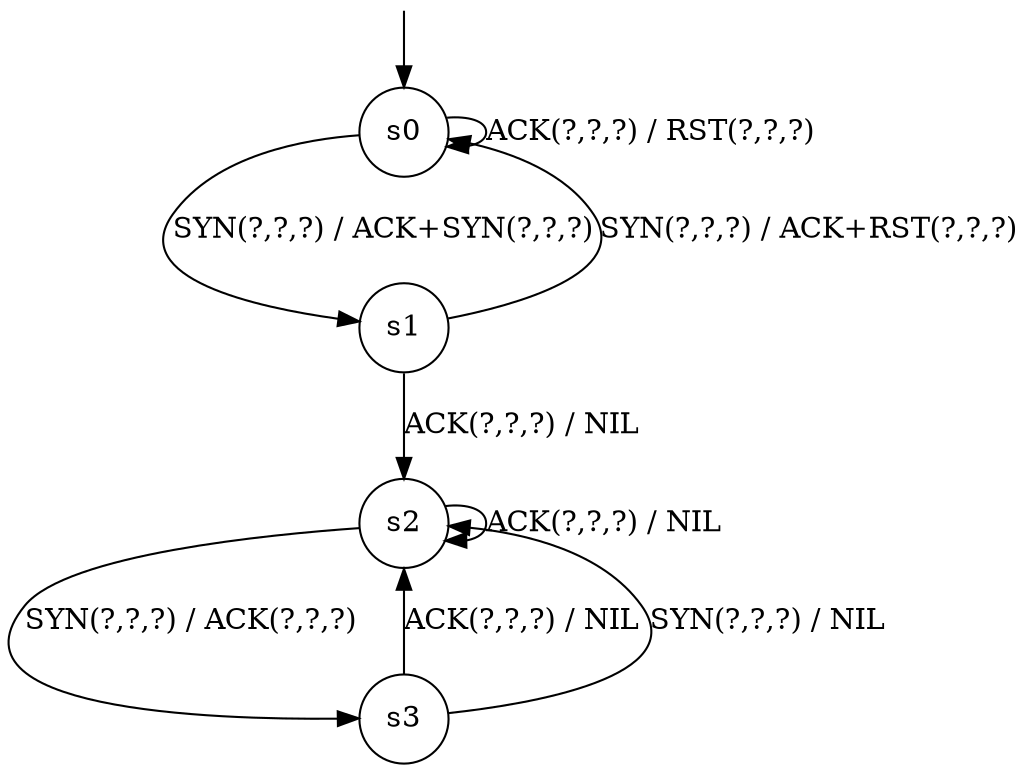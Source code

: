 digraph g {

	s0 [shape="circle" label="s0"];
	s1 [shape="circle" label="s1"];
	s2 [shape="circle" label="s2"];
	s3 [shape="circle" label="s3"];
	s0 -> s0 [label="ACK(?,?,?) / RST(?,?,?)"];
	s0 -> s1 [label="SYN(?,?,?) / ACK+SYN(?,?,?)"];
	s1 -> s2 [label="ACK(?,?,?) / NIL"];
	s1 -> s0 [label="SYN(?,?,?) / ACK+RST(?,?,?)"];
	s2 -> s2 [label="ACK(?,?,?) / NIL"];
	s2 -> s3 [label="SYN(?,?,?) / ACK(?,?,?)"];
	s3 -> s2 [label="ACK(?,?,?) / NIL"];
	s3 -> s2 [label="SYN(?,?,?) / NIL"];

__start0 [label="" shape="none" width="0" height="0"];
__start0 -> s0;

}
